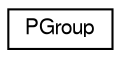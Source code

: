digraph "Graphical Class Hierarchy"
{
  edge [fontname="FreeSans",fontsize="10",labelfontname="FreeSans",labelfontsize="10"];
  node [fontname="FreeSans",fontsize="10",shape=record];
  rankdir="LR";
  Node0 [label="PGroup",height=0.2,width=0.4,color="black", fillcolor="white", style="filled",URL="$structPGroup.html"];
}

